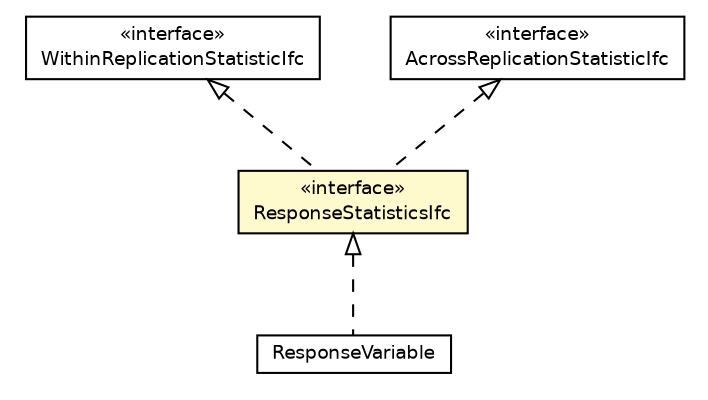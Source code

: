 #!/usr/local/bin/dot
#
# Class diagram 
# Generated by UMLGraph version 5.4 (http://www.umlgraph.org/)
#

digraph G {
	edge [fontname="Helvetica",fontsize=10,labelfontname="Helvetica",labelfontsize=10];
	node [fontname="Helvetica",fontsize=10,shape=plaintext];
	nodesep=0.25;
	ranksep=0.5;
	// jsl.modeling.elements.variable.WithinReplicationStatisticIfc
	c185314 [label=<<table title="jsl.modeling.elements.variable.WithinReplicationStatisticIfc" border="0" cellborder="1" cellspacing="0" cellpadding="2" port="p" href="./WithinReplicationStatisticIfc.html">
		<tr><td><table border="0" cellspacing="0" cellpadding="1">
<tr><td align="center" balign="center"> &#171;interface&#187; </td></tr>
<tr><td align="center" balign="center"> WithinReplicationStatisticIfc </td></tr>
		</table></td></tr>
		</table>>, URL="./WithinReplicationStatisticIfc.html", fontname="Helvetica", fontcolor="black", fontsize=9.0];
	// jsl.modeling.elements.variable.ResponseVariable
	c185322 [label=<<table title="jsl.modeling.elements.variable.ResponseVariable" border="0" cellborder="1" cellspacing="0" cellpadding="2" port="p" href="./ResponseVariable.html">
		<tr><td><table border="0" cellspacing="0" cellpadding="1">
<tr><td align="center" balign="center"> ResponseVariable </td></tr>
		</table></td></tr>
		</table>>, URL="./ResponseVariable.html", fontname="Helvetica", fontcolor="black", fontsize=9.0];
	// jsl.modeling.elements.variable.ResponseStatisticsIfc
	c185323 [label=<<table title="jsl.modeling.elements.variable.ResponseStatisticsIfc" border="0" cellborder="1" cellspacing="0" cellpadding="2" port="p" bgcolor="lemonChiffon" href="./ResponseStatisticsIfc.html">
		<tr><td><table border="0" cellspacing="0" cellpadding="1">
<tr><td align="center" balign="center"> &#171;interface&#187; </td></tr>
<tr><td align="center" balign="center"> ResponseStatisticsIfc </td></tr>
		</table></td></tr>
		</table>>, URL="./ResponseStatisticsIfc.html", fontname="Helvetica", fontcolor="black", fontsize=9.0];
	// jsl.modeling.elements.variable.AcrossReplicationStatisticIfc
	c185343 [label=<<table title="jsl.modeling.elements.variable.AcrossReplicationStatisticIfc" border="0" cellborder="1" cellspacing="0" cellpadding="2" port="p" href="./AcrossReplicationStatisticIfc.html">
		<tr><td><table border="0" cellspacing="0" cellpadding="1">
<tr><td align="center" balign="center"> &#171;interface&#187; </td></tr>
<tr><td align="center" balign="center"> AcrossReplicationStatisticIfc </td></tr>
		</table></td></tr>
		</table>>, URL="./AcrossReplicationStatisticIfc.html", fontname="Helvetica", fontcolor="black", fontsize=9.0];
	//jsl.modeling.elements.variable.ResponseVariable implements jsl.modeling.elements.variable.ResponseStatisticsIfc
	c185323:p -> c185322:p [dir=back,arrowtail=empty,style=dashed];
	//jsl.modeling.elements.variable.ResponseStatisticsIfc implements jsl.modeling.elements.variable.AcrossReplicationStatisticIfc
	c185343:p -> c185323:p [dir=back,arrowtail=empty,style=dashed];
	//jsl.modeling.elements.variable.ResponseStatisticsIfc implements jsl.modeling.elements.variable.WithinReplicationStatisticIfc
	c185314:p -> c185323:p [dir=back,arrowtail=empty,style=dashed];
}

